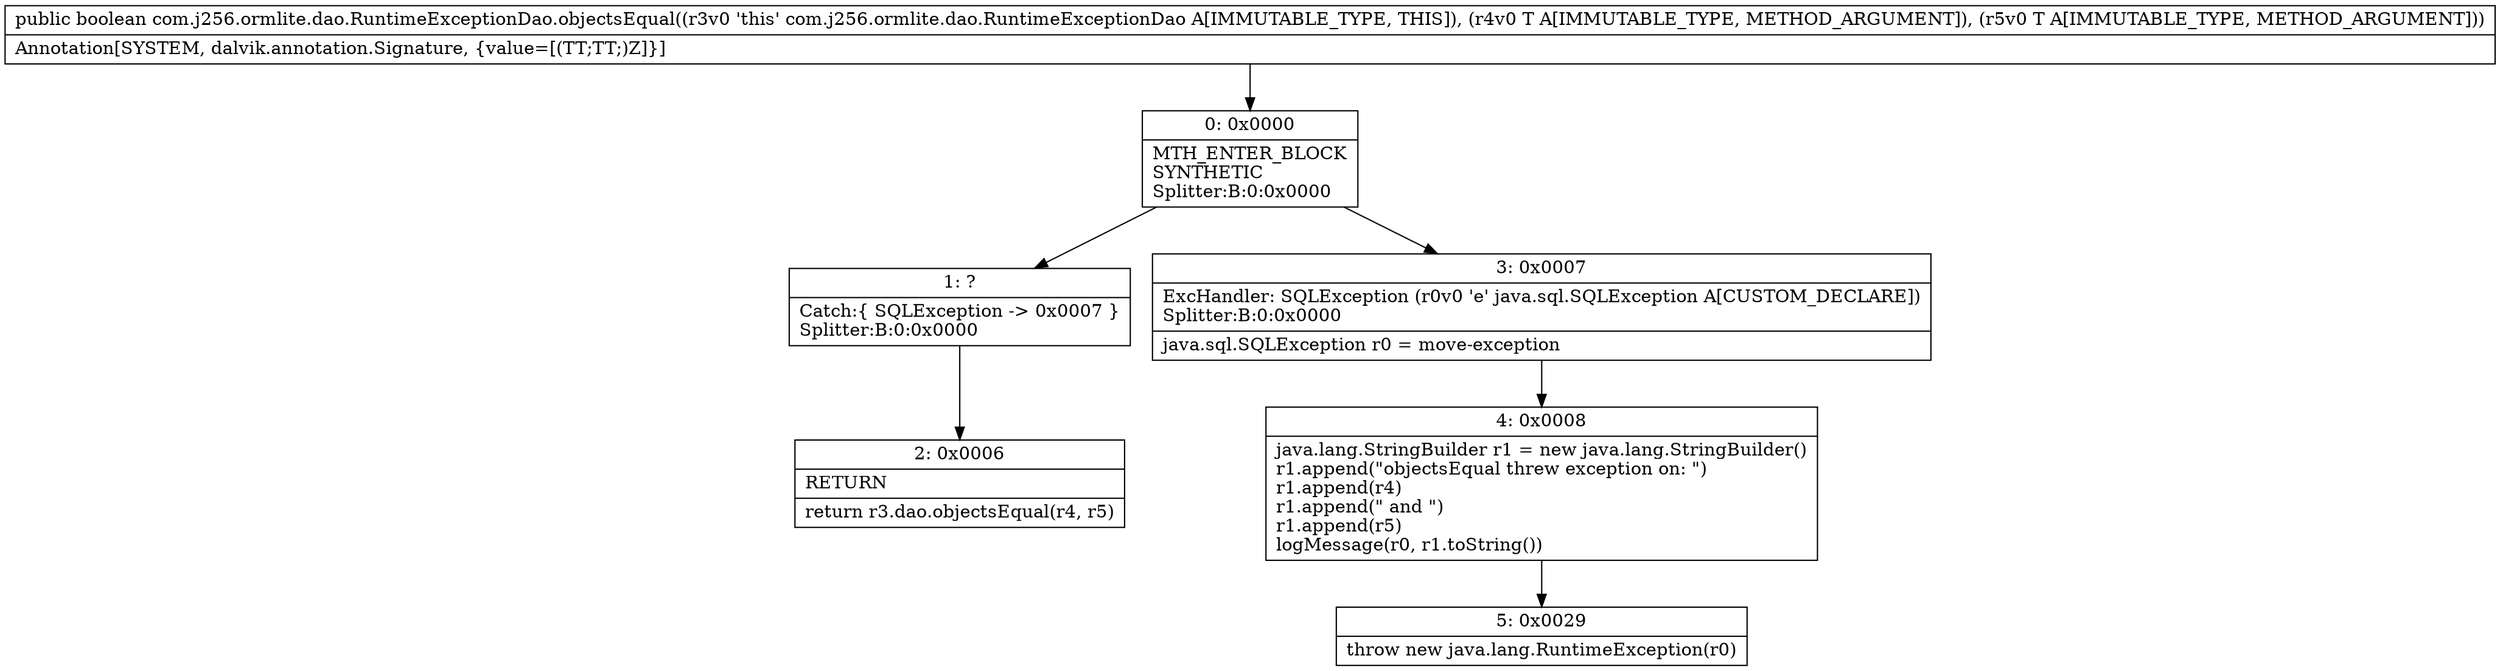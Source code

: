 digraph "CFG forcom.j256.ormlite.dao.RuntimeExceptionDao.objectsEqual(Ljava\/lang\/Object;Ljava\/lang\/Object;)Z" {
Node_0 [shape=record,label="{0\:\ 0x0000|MTH_ENTER_BLOCK\lSYNTHETIC\lSplitter:B:0:0x0000\l}"];
Node_1 [shape=record,label="{1\:\ ?|Catch:\{ SQLException \-\> 0x0007 \}\lSplitter:B:0:0x0000\l}"];
Node_2 [shape=record,label="{2\:\ 0x0006|RETURN\l|return r3.dao.objectsEqual(r4, r5)\l}"];
Node_3 [shape=record,label="{3\:\ 0x0007|ExcHandler: SQLException (r0v0 'e' java.sql.SQLException A[CUSTOM_DECLARE])\lSplitter:B:0:0x0000\l|java.sql.SQLException r0 = move\-exception\l}"];
Node_4 [shape=record,label="{4\:\ 0x0008|java.lang.StringBuilder r1 = new java.lang.StringBuilder()\lr1.append(\"objectsEqual threw exception on: \")\lr1.append(r4)\lr1.append(\" and \")\lr1.append(r5)\llogMessage(r0, r1.toString())\l}"];
Node_5 [shape=record,label="{5\:\ 0x0029|throw new java.lang.RuntimeException(r0)\l}"];
MethodNode[shape=record,label="{public boolean com.j256.ormlite.dao.RuntimeExceptionDao.objectsEqual((r3v0 'this' com.j256.ormlite.dao.RuntimeExceptionDao A[IMMUTABLE_TYPE, THIS]), (r4v0 T A[IMMUTABLE_TYPE, METHOD_ARGUMENT]), (r5v0 T A[IMMUTABLE_TYPE, METHOD_ARGUMENT]))  | Annotation[SYSTEM, dalvik.annotation.Signature, \{value=[(TT;TT;)Z]\}]\l}"];
MethodNode -> Node_0;
Node_0 -> Node_1;
Node_0 -> Node_3;
Node_1 -> Node_2;
Node_3 -> Node_4;
Node_4 -> Node_5;
}

